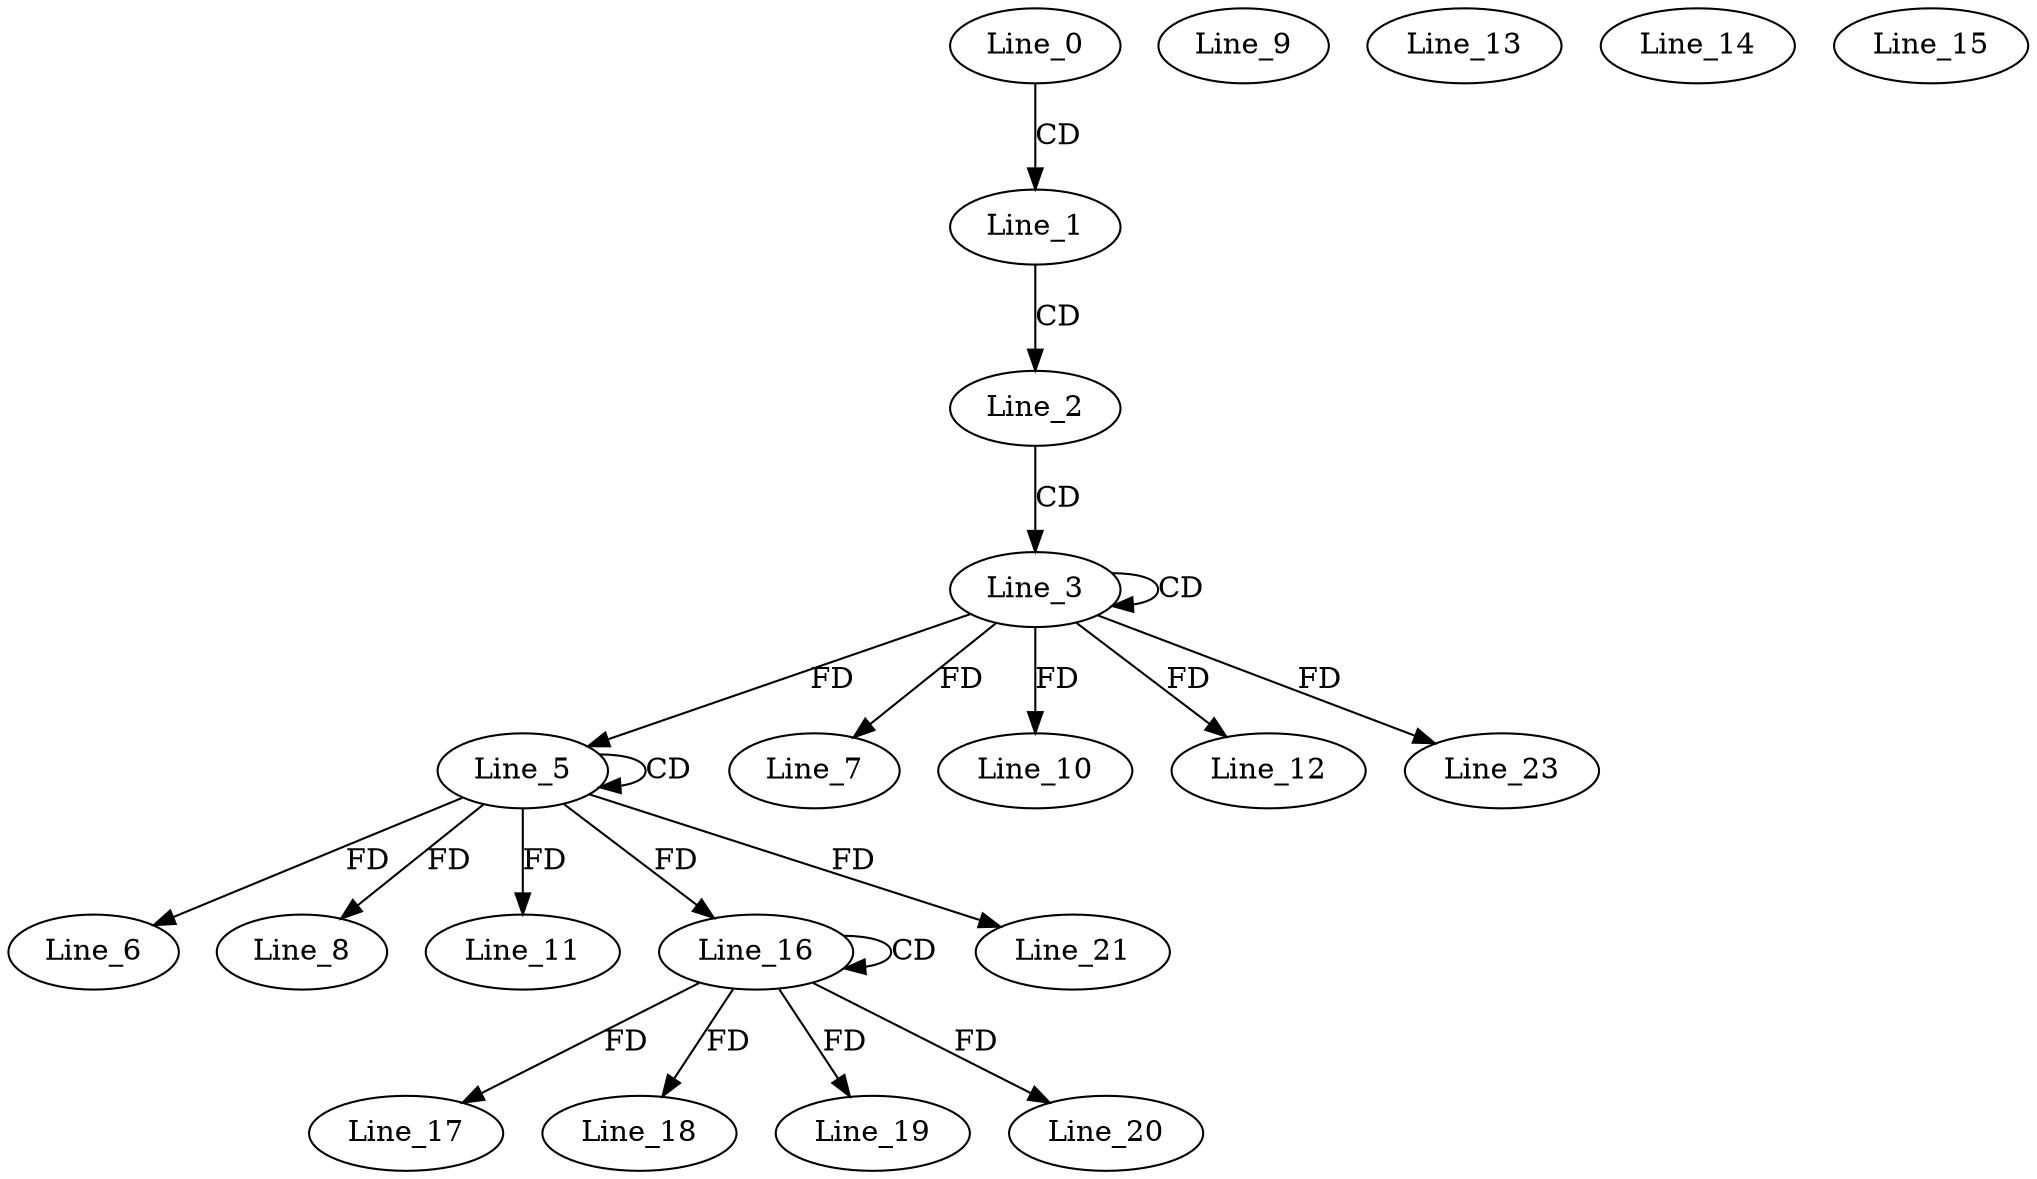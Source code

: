 digraph G {
  Line_0;
  Line_1;
  Line_2;
  Line_3;
  Line_3;
  Line_5;
  Line_5;
  Line_6;
  Line_7;
  Line_8;
  Line_9;
  Line_10;
  Line_11;
  Line_12;
  Line_13;
  Line_14;
  Line_15;
  Line_16;
  Line_16;
  Line_17;
  Line_18;
  Line_19;
  Line_20;
  Line_21;
  Line_23;
  Line_0 -> Line_1 [ label="CD" ];
  Line_1 -> Line_2 [ label="CD" ];
  Line_2 -> Line_3 [ label="CD" ];
  Line_3 -> Line_3 [ label="CD" ];
  Line_5 -> Line_5 [ label="CD" ];
  Line_3 -> Line_5 [ label="FD" ];
  Line_5 -> Line_6 [ label="FD" ];
  Line_3 -> Line_7 [ label="FD" ];
  Line_5 -> Line_8 [ label="FD" ];
  Line_3 -> Line_10 [ label="FD" ];
  Line_5 -> Line_11 [ label="FD" ];
  Line_3 -> Line_12 [ label="FD" ];
  Line_16 -> Line_16 [ label="CD" ];
  Line_5 -> Line_16 [ label="FD" ];
  Line_16 -> Line_17 [ label="FD" ];
  Line_16 -> Line_18 [ label="FD" ];
  Line_16 -> Line_19 [ label="FD" ];
  Line_16 -> Line_20 [ label="FD" ];
  Line_5 -> Line_21 [ label="FD" ];
  Line_3 -> Line_23 [ label="FD" ];
}
